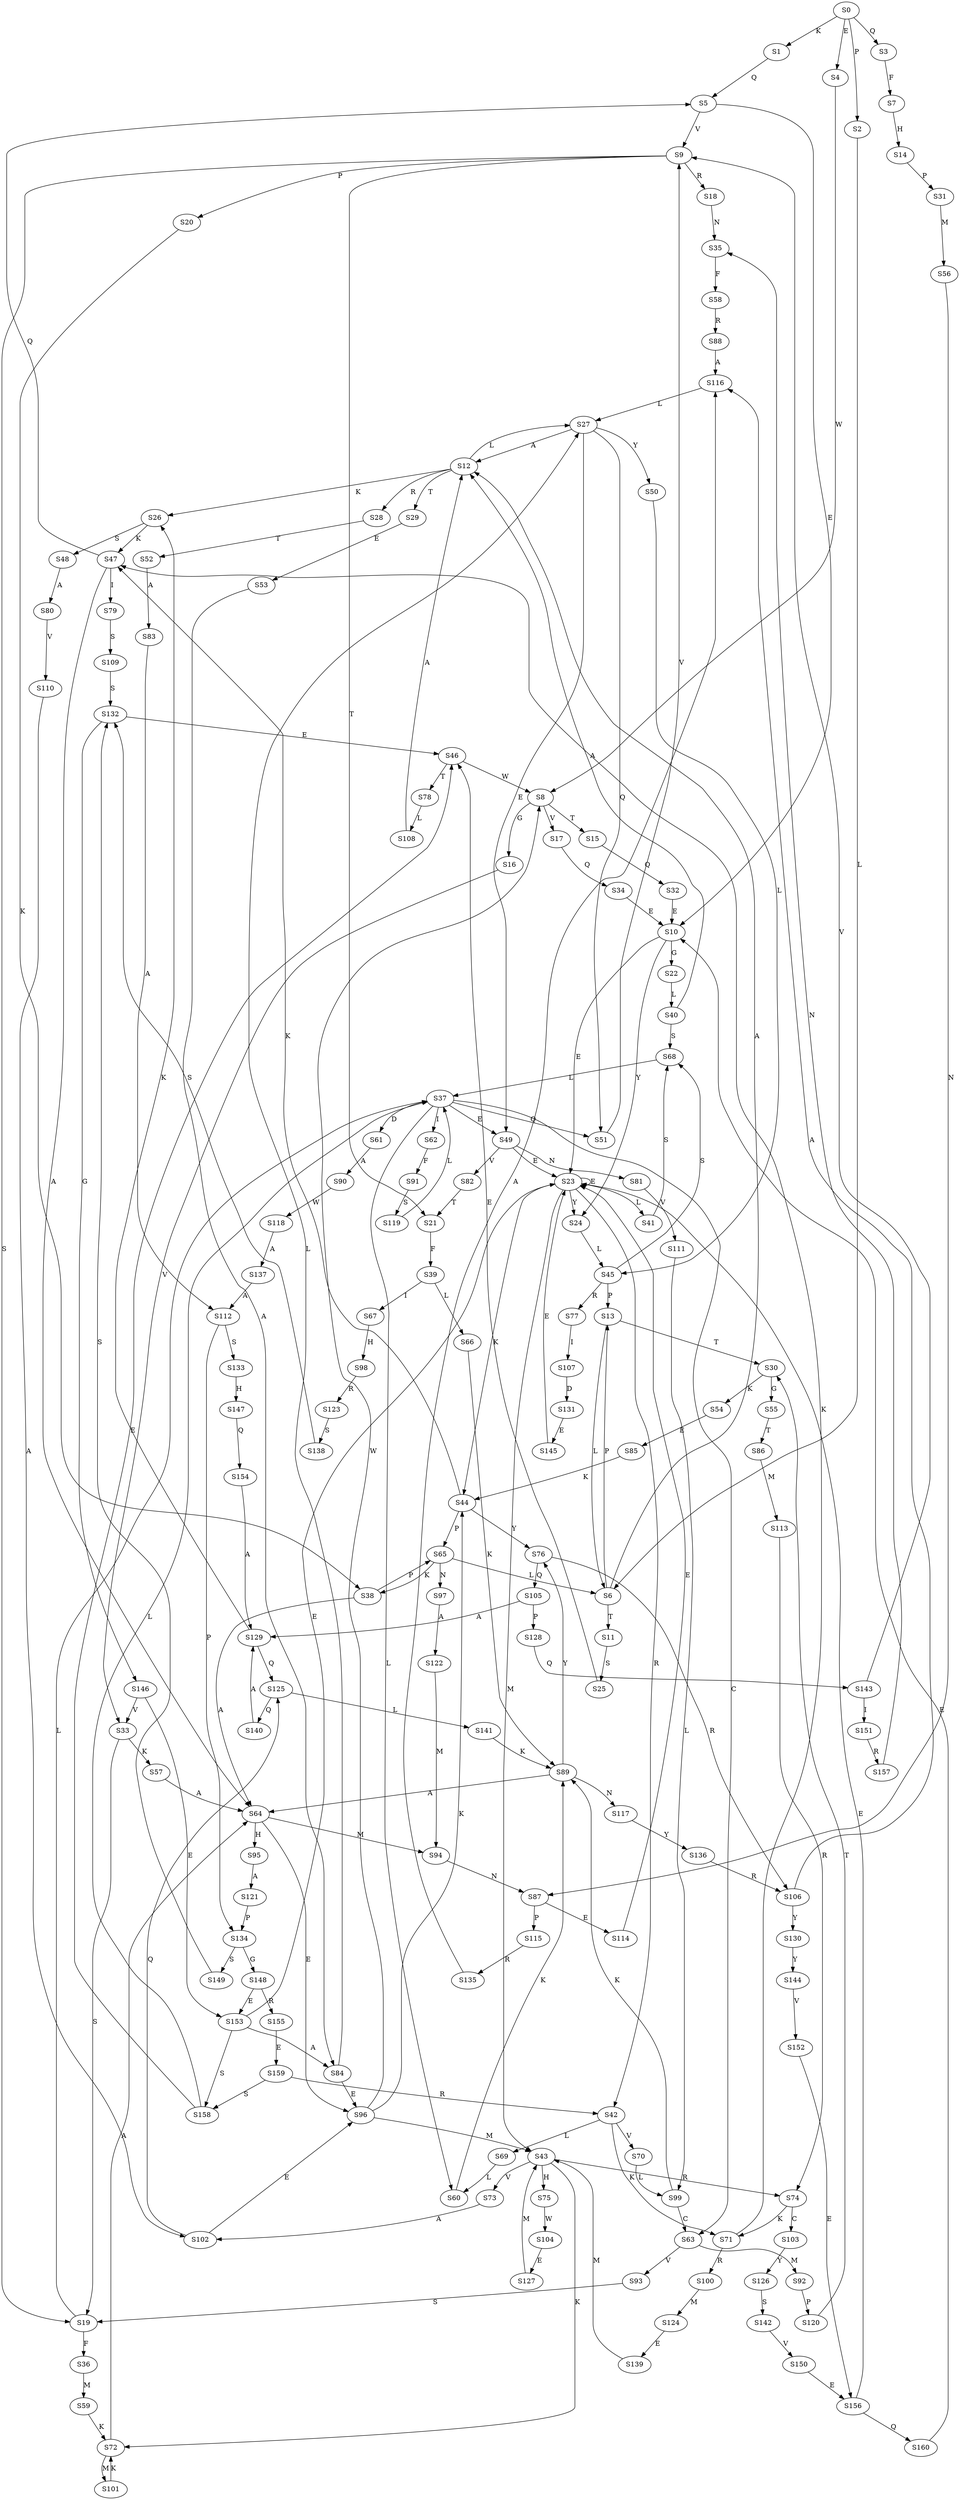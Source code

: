 strict digraph  {
	S0 -> S1 [ label = K ];
	S0 -> S2 [ label = P ];
	S0 -> S3 [ label = Q ];
	S0 -> S4 [ label = E ];
	S1 -> S5 [ label = Q ];
	S2 -> S6 [ label = L ];
	S3 -> S7 [ label = F ];
	S4 -> S8 [ label = W ];
	S5 -> S9 [ label = V ];
	S5 -> S10 [ label = E ];
	S6 -> S11 [ label = T ];
	S6 -> S12 [ label = A ];
	S6 -> S13 [ label = P ];
	S7 -> S14 [ label = H ];
	S8 -> S15 [ label = T ];
	S8 -> S16 [ label = G ];
	S8 -> S17 [ label = V ];
	S9 -> S18 [ label = R ];
	S9 -> S19 [ label = S ];
	S9 -> S20 [ label = P ];
	S9 -> S21 [ label = T ];
	S10 -> S22 [ label = G ];
	S10 -> S23 [ label = E ];
	S10 -> S24 [ label = Y ];
	S11 -> S25 [ label = S ];
	S12 -> S26 [ label = K ];
	S12 -> S27 [ label = L ];
	S12 -> S28 [ label = R ];
	S12 -> S29 [ label = T ];
	S13 -> S30 [ label = T ];
	S13 -> S6 [ label = L ];
	S14 -> S31 [ label = P ];
	S15 -> S32 [ label = Q ];
	S16 -> S33 [ label = V ];
	S17 -> S34 [ label = Q ];
	S18 -> S35 [ label = N ];
	S19 -> S36 [ label = F ];
	S19 -> S37 [ label = L ];
	S20 -> S38 [ label = K ];
	S21 -> S39 [ label = F ];
	S22 -> S40 [ label = L ];
	S23 -> S41 [ label = L ];
	S23 -> S42 [ label = R ];
	S23 -> S43 [ label = M ];
	S23 -> S23 [ label = E ];
	S23 -> S44 [ label = K ];
	S23 -> S24 [ label = Y ];
	S24 -> S45 [ label = L ];
	S25 -> S46 [ label = E ];
	S26 -> S47 [ label = K ];
	S26 -> S48 [ label = S ];
	S27 -> S49 [ label = E ];
	S27 -> S12 [ label = A ];
	S27 -> S50 [ label = Y ];
	S27 -> S51 [ label = Q ];
	S28 -> S52 [ label = T ];
	S29 -> S53 [ label = E ];
	S30 -> S54 [ label = K ];
	S30 -> S55 [ label = G ];
	S31 -> S56 [ label = M ];
	S32 -> S10 [ label = E ];
	S33 -> S57 [ label = K ];
	S33 -> S19 [ label = S ];
	S34 -> S10 [ label = E ];
	S35 -> S58 [ label = F ];
	S36 -> S59 [ label = M ];
	S37 -> S51 [ label = Q ];
	S37 -> S49 [ label = E ];
	S37 -> S60 [ label = L ];
	S37 -> S61 [ label = D ];
	S37 -> S62 [ label = I ];
	S37 -> S63 [ label = C ];
	S38 -> S64 [ label = A ];
	S38 -> S65 [ label = P ];
	S39 -> S66 [ label = L ];
	S39 -> S67 [ label = I ];
	S40 -> S68 [ label = S ];
	S40 -> S12 [ label = A ];
	S41 -> S68 [ label = S ];
	S42 -> S69 [ label = L ];
	S42 -> S70 [ label = V ];
	S42 -> S71 [ label = K ];
	S43 -> S72 [ label = K ];
	S43 -> S73 [ label = V ];
	S43 -> S74 [ label = R ];
	S43 -> S75 [ label = H ];
	S44 -> S65 [ label = P ];
	S44 -> S47 [ label = K ];
	S44 -> S76 [ label = Y ];
	S45 -> S77 [ label = R ];
	S45 -> S68 [ label = S ];
	S45 -> S13 [ label = P ];
	S46 -> S8 [ label = W ];
	S46 -> S78 [ label = T ];
	S47 -> S79 [ label = I ];
	S47 -> S64 [ label = A ];
	S47 -> S5 [ label = Q ];
	S48 -> S80 [ label = A ];
	S49 -> S81 [ label = N ];
	S49 -> S82 [ label = V ];
	S49 -> S23 [ label = E ];
	S50 -> S45 [ label = L ];
	S51 -> S9 [ label = V ];
	S52 -> S83 [ label = A ];
	S53 -> S84 [ label = A ];
	S54 -> S85 [ label = E ];
	S55 -> S86 [ label = T ];
	S56 -> S87 [ label = N ];
	S57 -> S64 [ label = A ];
	S58 -> S88 [ label = R ];
	S59 -> S72 [ label = K ];
	S60 -> S89 [ label = K ];
	S61 -> S90 [ label = A ];
	S62 -> S91 [ label = F ];
	S63 -> S92 [ label = M ];
	S63 -> S93 [ label = V ];
	S64 -> S94 [ label = M ];
	S64 -> S95 [ label = H ];
	S64 -> S96 [ label = E ];
	S65 -> S38 [ label = K ];
	S65 -> S6 [ label = L ];
	S65 -> S97 [ label = N ];
	S66 -> S89 [ label = K ];
	S67 -> S98 [ label = H ];
	S68 -> S37 [ label = L ];
	S69 -> S60 [ label = L ];
	S70 -> S99 [ label = L ];
	S71 -> S47 [ label = K ];
	S71 -> S100 [ label = R ];
	S72 -> S64 [ label = A ];
	S72 -> S101 [ label = M ];
	S73 -> S102 [ label = A ];
	S74 -> S71 [ label = K ];
	S74 -> S103 [ label = C ];
	S75 -> S104 [ label = W ];
	S76 -> S105 [ label = Q ];
	S76 -> S106 [ label = R ];
	S77 -> S107 [ label = I ];
	S78 -> S108 [ label = L ];
	S79 -> S109 [ label = S ];
	S80 -> S110 [ label = V ];
	S81 -> S111 [ label = V ];
	S82 -> S21 [ label = T ];
	S83 -> S112 [ label = A ];
	S84 -> S96 [ label = E ];
	S84 -> S27 [ label = L ];
	S85 -> S44 [ label = K ];
	S86 -> S113 [ label = M ];
	S87 -> S114 [ label = E ];
	S87 -> S115 [ label = P ];
	S88 -> S116 [ label = A ];
	S89 -> S76 [ label = Y ];
	S89 -> S117 [ label = N ];
	S89 -> S64 [ label = A ];
	S90 -> S118 [ label = W ];
	S91 -> S119 [ label = S ];
	S92 -> S120 [ label = P ];
	S93 -> S19 [ label = S ];
	S94 -> S87 [ label = N ];
	S95 -> S121 [ label = A ];
	S96 -> S8 [ label = W ];
	S96 -> S43 [ label = M ];
	S96 -> S44 [ label = K ];
	S97 -> S122 [ label = A ];
	S98 -> S123 [ label = R ];
	S99 -> S63 [ label = C ];
	S99 -> S89 [ label = K ];
	S100 -> S124 [ label = M ];
	S101 -> S72 [ label = K ];
	S102 -> S125 [ label = Q ];
	S102 -> S96 [ label = E ];
	S103 -> S126 [ label = Y ];
	S104 -> S127 [ label = E ];
	S105 -> S128 [ label = P ];
	S105 -> S129 [ label = A ];
	S106 -> S116 [ label = A ];
	S106 -> S130 [ label = Y ];
	S107 -> S131 [ label = D ];
	S108 -> S12 [ label = A ];
	S109 -> S132 [ label = S ];
	S110 -> S102 [ label = A ];
	S111 -> S99 [ label = L ];
	S112 -> S133 [ label = S ];
	S112 -> S134 [ label = P ];
	S113 -> S74 [ label = R ];
	S114 -> S23 [ label = E ];
	S115 -> S135 [ label = R ];
	S116 -> S27 [ label = L ];
	S117 -> S136 [ label = Y ];
	S118 -> S137 [ label = A ];
	S119 -> S37 [ label = L ];
	S120 -> S30 [ label = T ];
	S121 -> S134 [ label = P ];
	S122 -> S94 [ label = M ];
	S123 -> S138 [ label = S ];
	S124 -> S139 [ label = E ];
	S125 -> S140 [ label = Q ];
	S125 -> S141 [ label = L ];
	S126 -> S142 [ label = S ];
	S127 -> S43 [ label = M ];
	S128 -> S143 [ label = Q ];
	S129 -> S26 [ label = K ];
	S129 -> S125 [ label = Q ];
	S130 -> S144 [ label = Y ];
	S131 -> S145 [ label = E ];
	S132 -> S146 [ label = G ];
	S132 -> S46 [ label = E ];
	S133 -> S147 [ label = H ];
	S134 -> S148 [ label = G ];
	S134 -> S149 [ label = S ];
	S135 -> S116 [ label = A ];
	S136 -> S106 [ label = R ];
	S137 -> S112 [ label = A ];
	S138 -> S132 [ label = S ];
	S139 -> S43 [ label = M ];
	S140 -> S129 [ label = A ];
	S141 -> S89 [ label = K ];
	S142 -> S150 [ label = V ];
	S143 -> S9 [ label = V ];
	S143 -> S151 [ label = I ];
	S144 -> S152 [ label = V ];
	S145 -> S23 [ label = E ];
	S146 -> S153 [ label = E ];
	S146 -> S33 [ label = V ];
	S147 -> S154 [ label = Q ];
	S148 -> S155 [ label = R ];
	S148 -> S153 [ label = E ];
	S149 -> S132 [ label = S ];
	S150 -> S156 [ label = E ];
	S151 -> S157 [ label = R ];
	S152 -> S156 [ label = E ];
	S153 -> S158 [ label = S ];
	S153 -> S23 [ label = E ];
	S153 -> S84 [ label = A ];
	S154 -> S129 [ label = A ];
	S155 -> S159 [ label = E ];
	S156 -> S160 [ label = Q ];
	S156 -> S23 [ label = E ];
	S157 -> S35 [ label = N ];
	S158 -> S46 [ label = E ];
	S158 -> S37 [ label = L ];
	S159 -> S42 [ label = R ];
	S159 -> S158 [ label = S ];
	S160 -> S10 [ label = E ];
}
